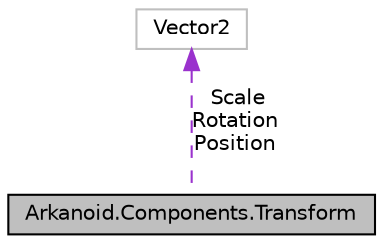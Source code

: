 digraph "Arkanoid.Components.Transform"
{
 // INTERACTIVE_SVG=YES
  edge [fontname="Helvetica",fontsize="10",labelfontname="Helvetica",labelfontsize="10"];
  node [fontname="Helvetica",fontsize="10",shape=record];
  Node1 [label="Arkanoid.Components.Transform",height=0.2,width=0.4,color="black", fillcolor="grey75", style="filled", fontcolor="black"];
  Node2 -> Node1 [dir="back",color="darkorchid3",fontsize="10",style="dashed",label=" Scale\nRotation\nPosition" ,fontname="Helvetica"];
  Node2 [label="Vector2",height=0.2,width=0.4,color="grey75", fillcolor="white", style="filled"];
}
